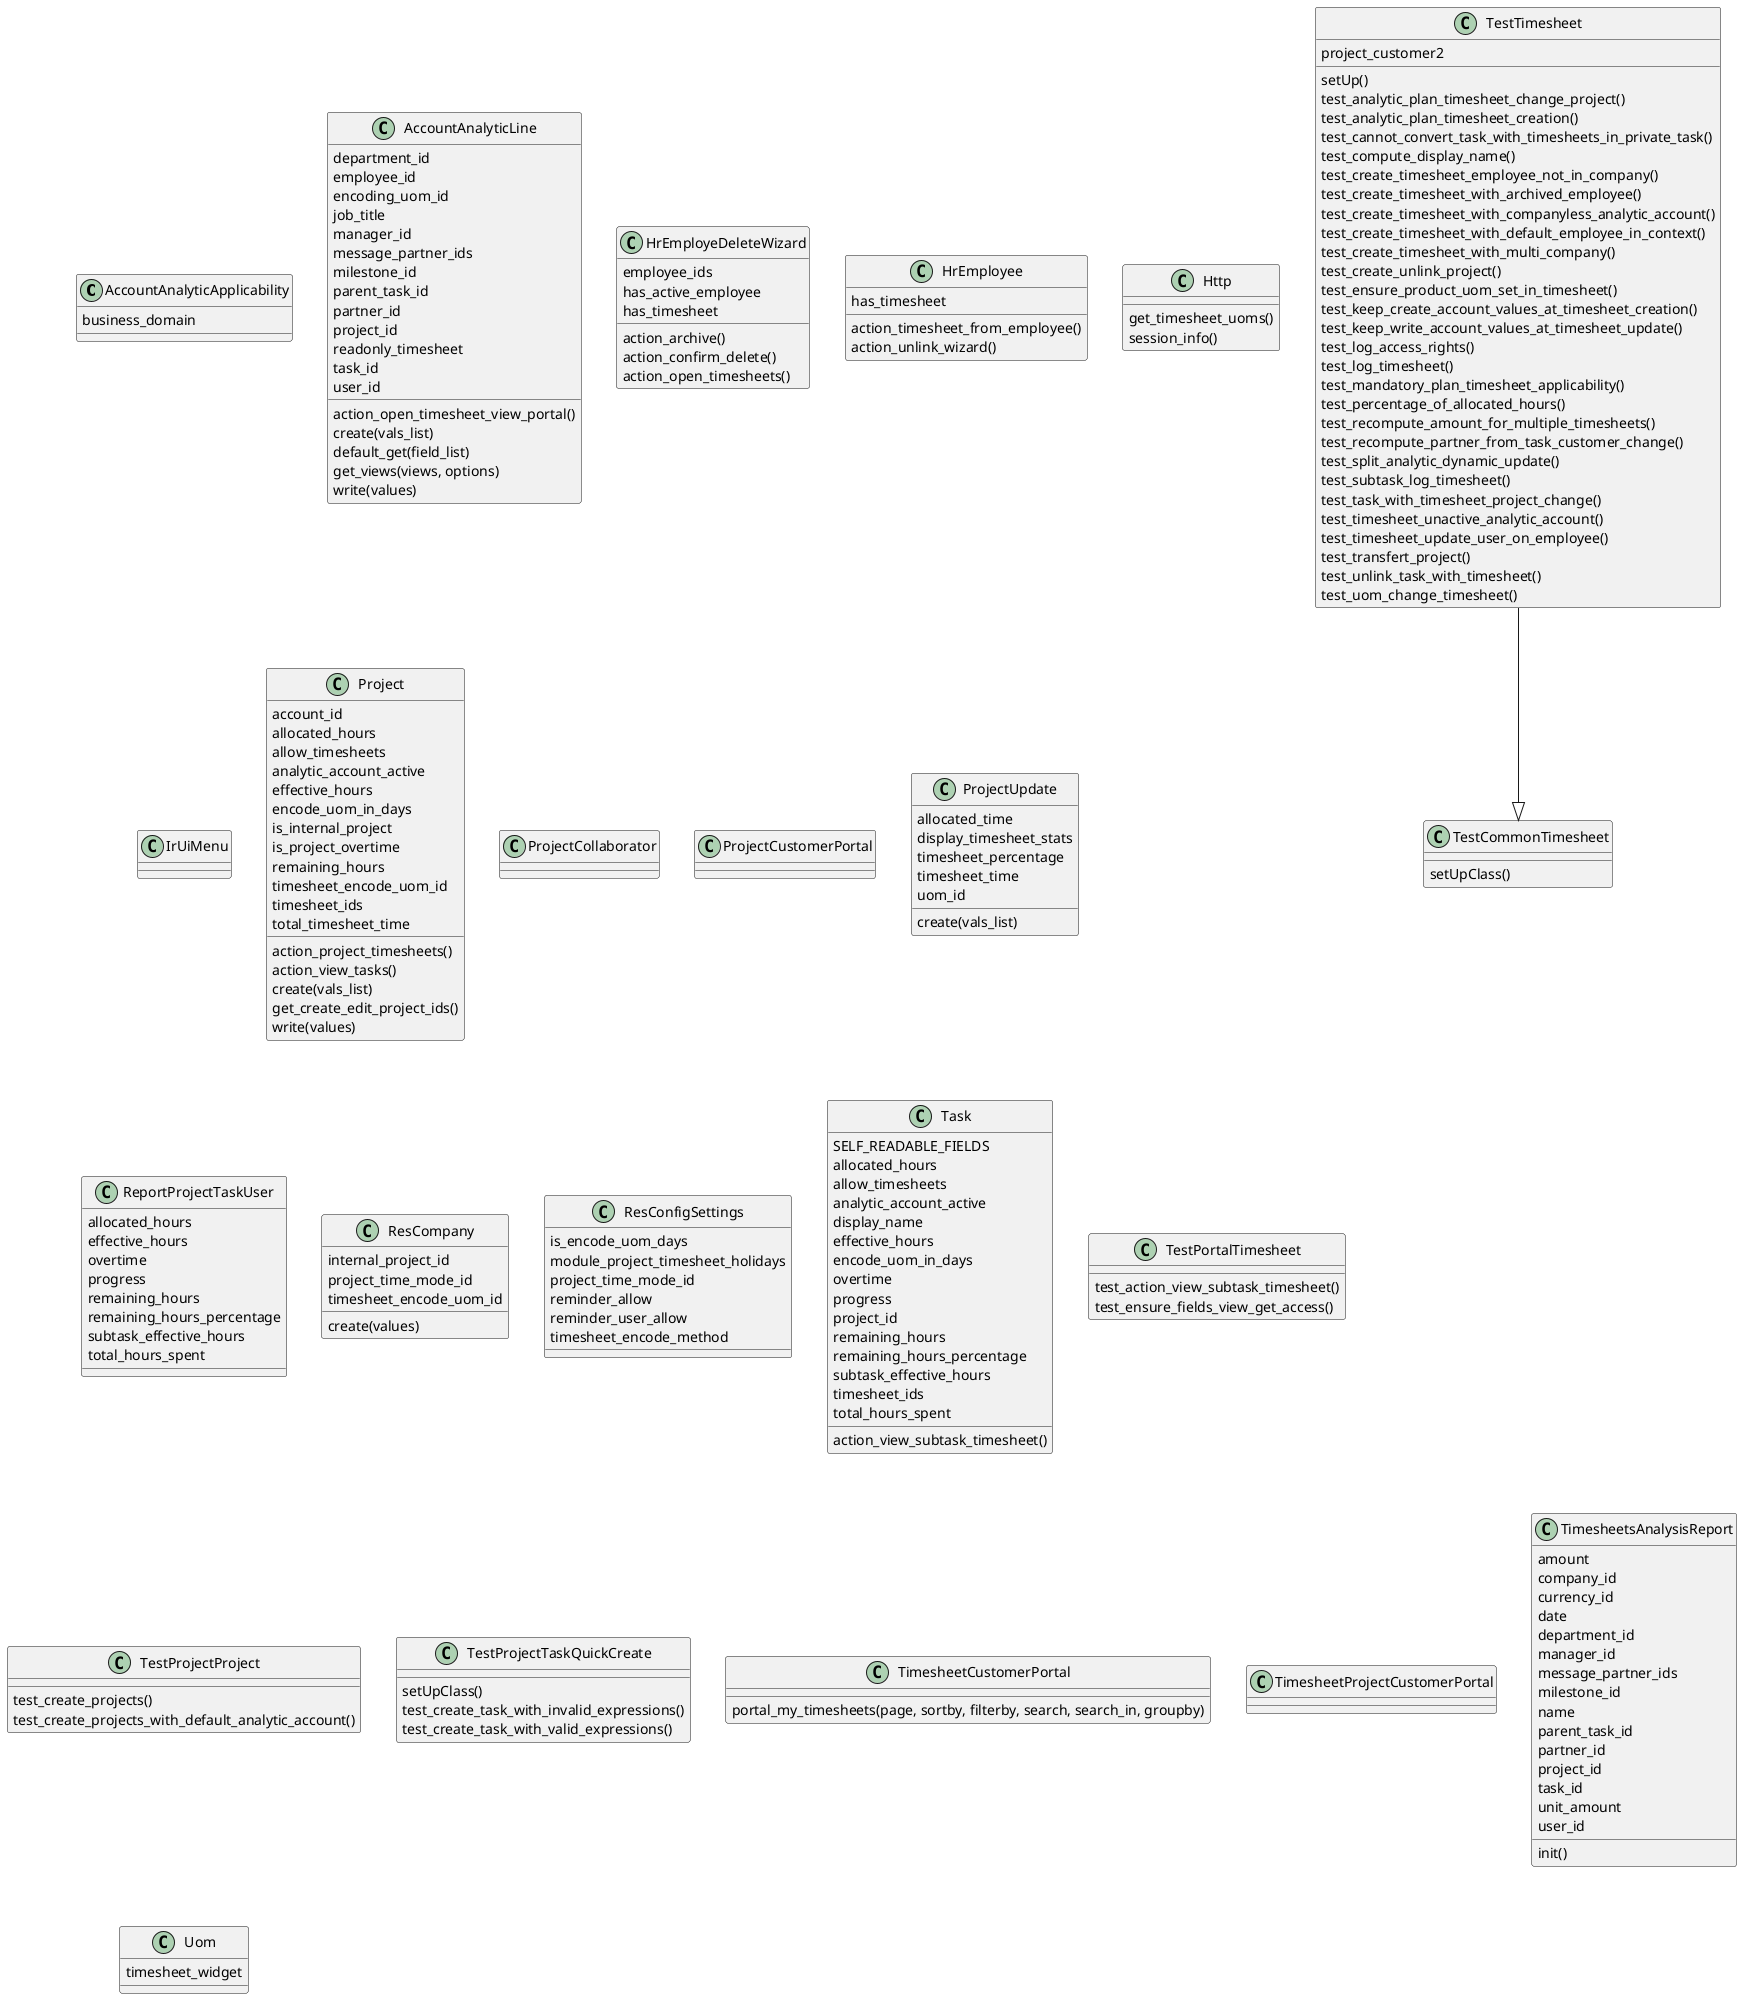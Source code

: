 @startuml classes_hr_timesheet
set namespaceSeparator none
class "AccountAnalyticApplicability" as odoo_src.odoo.addons.hr_timesheet.models.analytic_applicability.AccountAnalyticApplicability {
  business_domain
}
class "AccountAnalyticLine" as odoo_src.odoo.addons.hr_timesheet.models.hr_timesheet.AccountAnalyticLine {
  department_id
  employee_id
  encoding_uom_id
  job_title
  manager_id
  message_partner_ids
  milestone_id
  parent_task_id
  partner_id
  project_id
  readonly_timesheet
  task_id
  user_id
  action_open_timesheet_view_portal()
  create(vals_list)
  default_get(field_list)
  get_views(views, options)
  write(values)
}
class "HrEmployeDeleteWizard" as odoo_src.odoo.addons.hr_timesheet.wizard.hr_employee_delete_wizard.HrEmployeDeleteWizard {
  employee_ids
  has_active_employee
  has_timesheet
  action_archive()
  action_confirm_delete()
  action_open_timesheets()
}
class "HrEmployee" as odoo_src.odoo.addons.hr_timesheet.models.hr_employee.HrEmployee {
  has_timesheet
  action_timesheet_from_employee()
  action_unlink_wizard()
}
class "Http" as odoo_src.odoo.addons.hr_timesheet.models.ir_http.Http {
  get_timesheet_uoms()
  session_info()
}
class "IrUiMenu" as odoo_src.odoo.addons.hr_timesheet.models.ir_ui_menu.IrUiMenu {
}
class "Project" as odoo_src.odoo.addons.hr_timesheet.models.project_project.Project {
  account_id
  allocated_hours
  allow_timesheets
  analytic_account_active
  effective_hours
  encode_uom_in_days
  is_internal_project
  is_project_overtime
  remaining_hours
  timesheet_encode_uom_id
  timesheet_ids
  total_timesheet_time
  action_project_timesheets()
  action_view_tasks()
  create(vals_list)
  get_create_edit_project_ids()
  write(values)
}
class "ProjectCollaborator" as odoo_src.odoo.addons.hr_timesheet.models.project_collaborator.ProjectCollaborator {
}
class "ProjectCustomerPortal" as odoo_src.odoo.addons.hr_timesheet.controllers.project.ProjectCustomerPortal {
}
class "ProjectUpdate" as odoo_src.odoo.addons.hr_timesheet.models.project_update.ProjectUpdate {
  allocated_time
  display_timesheet_stats
  timesheet_percentage
  timesheet_time
  uom_id
  create(vals_list)
}
class "ReportProjectTaskUser" as odoo_src.odoo.addons.hr_timesheet.report.project_report.ReportProjectTaskUser {
  allocated_hours
  effective_hours
  overtime
  progress
  remaining_hours
  remaining_hours_percentage
  subtask_effective_hours
  total_hours_spent
}
class "ResCompany" as odoo_src.odoo.addons.hr_timesheet.models.res_company.ResCompany {
  internal_project_id
  project_time_mode_id
  timesheet_encode_uom_id
  create(values)
}
class "ResConfigSettings" as odoo_src.odoo.addons.hr_timesheet.models.res_config_settings.ResConfigSettings {
  is_encode_uom_days
  module_project_timesheet_holidays
  project_time_mode_id
  reminder_allow
  reminder_user_allow
  timesheet_encode_method
}
class "Task" as odoo_src.odoo.addons.hr_timesheet.models.project_task.Task {
  SELF_READABLE_FIELDS
  allocated_hours
  allow_timesheets
  analytic_account_active
  display_name
  effective_hours
  encode_uom_in_days
  overtime
  progress
  project_id
  remaining_hours
  remaining_hours_percentage
  subtask_effective_hours
  timesheet_ids
  total_hours_spent
  action_view_subtask_timesheet()
}
class "TestCommonTimesheet" as odoo_src.odoo.addons.hr_timesheet.tests.test_timesheet.TestCommonTimesheet {
  setUpClass()
}
class "TestPortalTimesheet" as odoo_src.odoo.addons.hr_timesheet.tests.test_portal_timesheet.TestPortalTimesheet {
  test_action_view_subtask_timesheet()
  test_ensure_fields_view_get_access()
}
class "TestProjectProject" as odoo_src.odoo.addons.hr_timesheet.tests.test_project_project.TestProjectProject {
  test_create_projects()
  test_create_projects_with_default_analytic_account()
}
class "TestProjectTaskQuickCreate" as odoo_src.odoo.addons.hr_timesheet.tests.test_project_task_quick_create.TestProjectTaskQuickCreate {
  setUpClass()
  test_create_task_with_invalid_expressions()
  test_create_task_with_valid_expressions()
}
class "TestTimesheet" as odoo_src.odoo.addons.hr_timesheet.tests.test_timesheet.TestTimesheet {
  project_customer2
  setUp()
  test_analytic_plan_timesheet_change_project()
  test_analytic_plan_timesheet_creation()
  test_cannot_convert_task_with_timesheets_in_private_task()
  test_compute_display_name()
  test_create_timesheet_employee_not_in_company()
  test_create_timesheet_with_archived_employee()
  test_create_timesheet_with_companyless_analytic_account()
  test_create_timesheet_with_default_employee_in_context()
  test_create_timesheet_with_multi_company()
  test_create_unlink_project()
  test_ensure_product_uom_set_in_timesheet()
  test_keep_create_account_values_at_timesheet_creation()
  test_keep_write_account_values_at_timesheet_update()
  test_log_access_rights()
  test_log_timesheet()
  test_mandatory_plan_timesheet_applicability()
  test_percentage_of_allocated_hours()
  test_recompute_amount_for_multiple_timesheets()
  test_recompute_partner_from_task_customer_change()
  test_split_analytic_dynamic_update()
  test_subtask_log_timesheet()
  test_task_with_timesheet_project_change()
  test_timesheet_unactive_analytic_account()
  test_timesheet_update_user_on_employee()
  test_transfert_project()
  test_unlink_task_with_timesheet()
  test_uom_change_timesheet()
}
class "TimesheetCustomerPortal" as odoo_src.odoo.addons.hr_timesheet.controllers.portal.TimesheetCustomerPortal {
  portal_my_timesheets(page, sortby, filterby, search, search_in, groupby)
}
class "TimesheetProjectCustomerPortal" as odoo_src.odoo.addons.hr_timesheet.controllers.portal.TimesheetProjectCustomerPortal {
}
class "TimesheetsAnalysisReport" as odoo_src.odoo.addons.hr_timesheet.report.timesheets_analysis_report.TimesheetsAnalysisReport {
  amount
  company_id
  currency_id
  date
  department_id
  manager_id
  message_partner_ids
  milestone_id
  name
  parent_task_id
  partner_id
  project_id
  task_id
  unit_amount
  user_id
  init()
}
class "Uom" as odoo_src.odoo.addons.hr_timesheet.models.uom_uom.Uom {
  timesheet_widget
}
odoo_src.odoo.addons.hr_timesheet.tests.test_timesheet.TestTimesheet --|> odoo_src.odoo.addons.hr_timesheet.tests.test_timesheet.TestCommonTimesheet
@enduml
